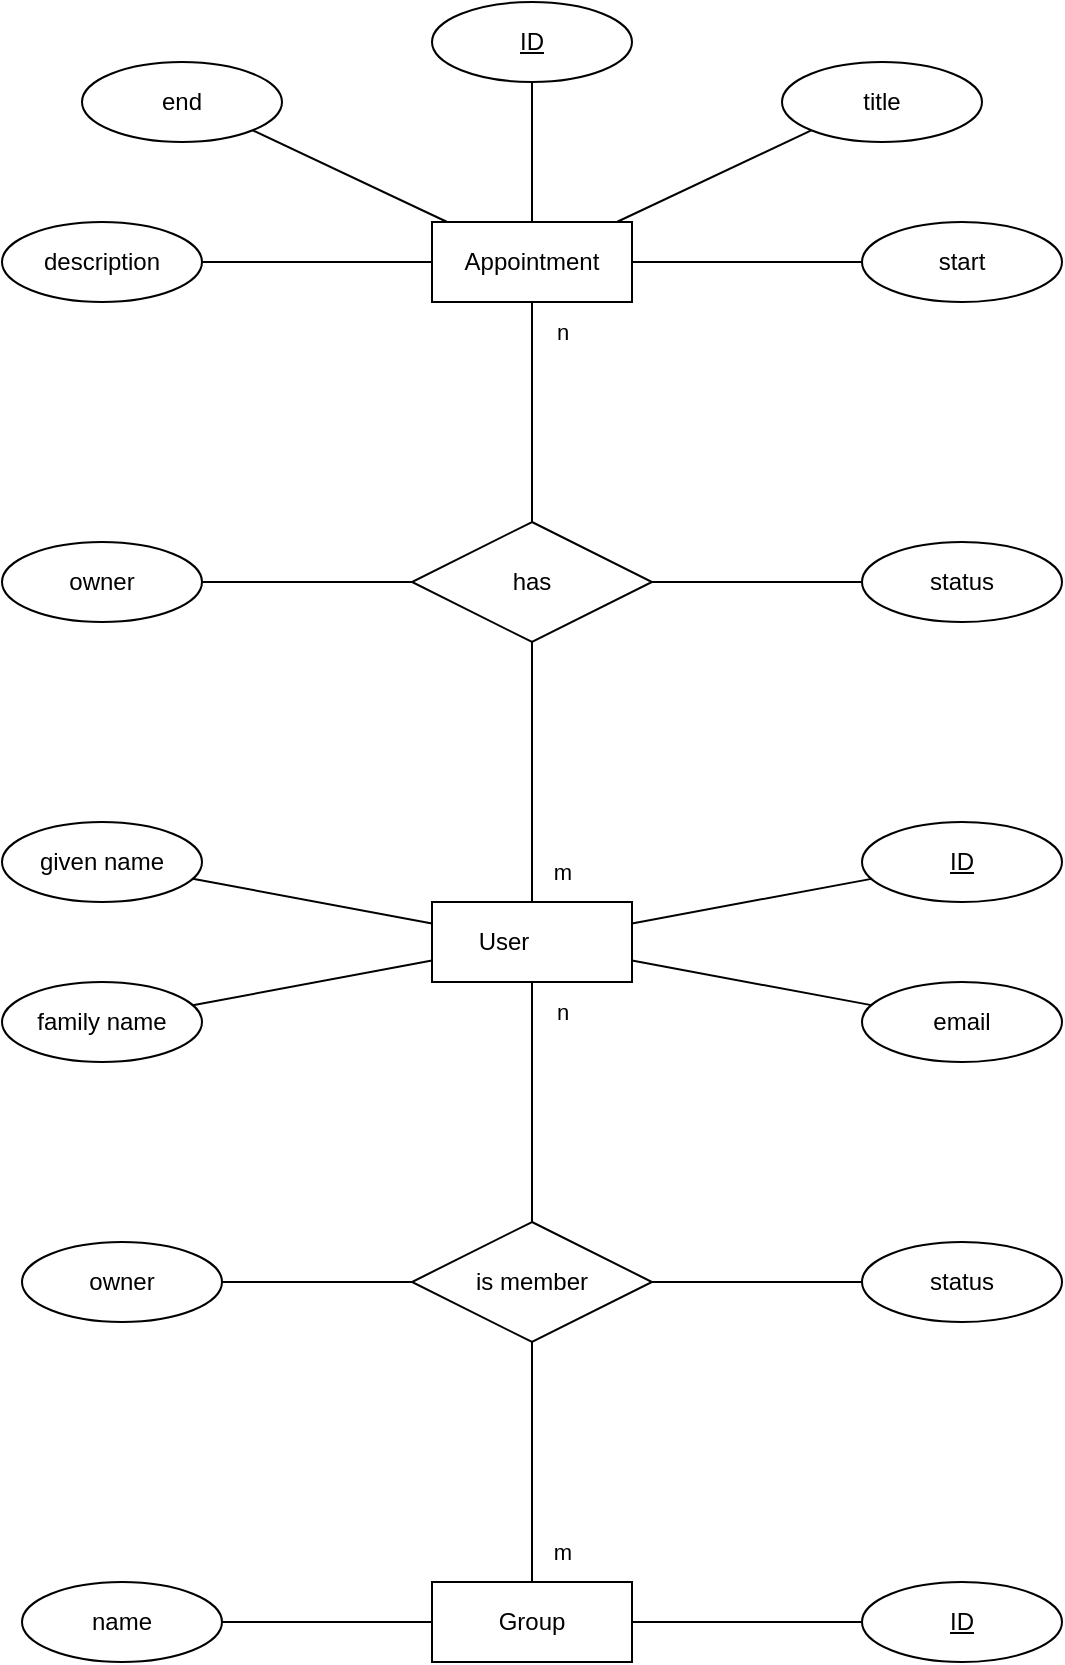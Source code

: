 <mxfile version="22.1.17" type="device">
  <diagram id="R2lEEEUBdFMjLlhIrx00" name="Page-1">
    <mxGraphModel dx="1434" dy="961" grid="1" gridSize="10" guides="1" tooltips="1" connect="1" arrows="1" fold="1" page="1" pageScale="1" pageWidth="850" pageHeight="1100" math="0" shadow="0" extFonts="Permanent Marker^https://fonts.googleapis.com/css?family=Permanent+Marker">
      <root>
        <mxCell id="0" />
        <mxCell id="1" parent="0" />
        <mxCell id="NoCKhjs10_cQO4ZBRi83-19" style="rounded=0;orthogonalLoop=1;jettySize=auto;html=1;entryX=0.5;entryY=1;entryDx=0;entryDy=0;endArrow=none;endFill=0;" edge="1" parent="1" source="NoCKhjs10_cQO4ZBRi83-1" target="NoCKhjs10_cQO4ZBRi83-17">
          <mxGeometry relative="1" as="geometry" />
        </mxCell>
        <mxCell id="NoCKhjs10_cQO4ZBRi83-21" style="edgeStyle=none;shape=connector;rounded=0;orthogonalLoop=1;jettySize=auto;html=1;labelBackgroundColor=default;strokeColor=default;align=center;verticalAlign=middle;fontFamily=Helvetica;fontSize=11;fontColor=default;startArrow=none;startFill=0;endArrow=none;endFill=0;" edge="1" parent="1" source="NoCKhjs10_cQO4ZBRi83-1" target="NoCKhjs10_cQO4ZBRi83-5">
          <mxGeometry relative="1" as="geometry" />
        </mxCell>
        <mxCell id="NoCKhjs10_cQO4ZBRi83-32" style="edgeStyle=none;shape=connector;rounded=0;orthogonalLoop=1;jettySize=auto;html=1;labelBackgroundColor=default;strokeColor=default;align=center;verticalAlign=middle;fontFamily=Helvetica;fontSize=11;fontColor=default;startArrow=none;startFill=0;endArrow=none;endFill=0;" edge="1" parent="1" source="NoCKhjs10_cQO4ZBRi83-1" target="NoCKhjs10_cQO4ZBRi83-29">
          <mxGeometry relative="1" as="geometry" />
        </mxCell>
        <mxCell id="NoCKhjs10_cQO4ZBRi83-34" style="edgeStyle=none;shape=connector;rounded=0;orthogonalLoop=1;jettySize=auto;html=1;entryX=0.5;entryY=0;entryDx=0;entryDy=0;labelBackgroundColor=default;strokeColor=default;align=center;verticalAlign=middle;fontFamily=Helvetica;fontSize=11;fontColor=default;startArrow=none;startFill=0;endArrow=none;endFill=0;" edge="1" parent="1" source="NoCKhjs10_cQO4ZBRi83-1" target="NoCKhjs10_cQO4ZBRi83-33">
          <mxGeometry relative="1" as="geometry" />
        </mxCell>
        <mxCell id="NoCKhjs10_cQO4ZBRi83-1" value="User&lt;span style=&quot;white-space: pre;&quot;&gt;&#x9;&lt;/span&gt;" style="whiteSpace=wrap;html=1;align=center;" vertex="1" parent="1">
          <mxGeometry x="375" y="460" width="100" height="40" as="geometry" />
        </mxCell>
        <mxCell id="NoCKhjs10_cQO4ZBRi83-13" style="rounded=0;orthogonalLoop=1;jettySize=auto;html=1;entryX=1;entryY=1;entryDx=0;entryDy=0;endArrow=none;endFill=0;" edge="1" parent="1" source="NoCKhjs10_cQO4ZBRi83-2" target="NoCKhjs10_cQO4ZBRi83-9">
          <mxGeometry relative="1" as="geometry" />
        </mxCell>
        <mxCell id="NoCKhjs10_cQO4ZBRi83-14" style="edgeStyle=orthogonalEdgeStyle;rounded=0;orthogonalLoop=1;jettySize=auto;html=1;entryX=0.5;entryY=1;entryDx=0;entryDy=0;endArrow=none;endFill=0;" edge="1" parent="1" source="NoCKhjs10_cQO4ZBRi83-2" target="NoCKhjs10_cQO4ZBRi83-4">
          <mxGeometry relative="1" as="geometry" />
        </mxCell>
        <mxCell id="NoCKhjs10_cQO4ZBRi83-15" style="rounded=0;orthogonalLoop=1;jettySize=auto;html=1;entryX=0;entryY=1;entryDx=0;entryDy=0;endArrow=none;endFill=0;" edge="1" parent="1" source="NoCKhjs10_cQO4ZBRi83-2" target="NoCKhjs10_cQO4ZBRi83-7">
          <mxGeometry relative="1" as="geometry" />
        </mxCell>
        <mxCell id="NoCKhjs10_cQO4ZBRi83-20" style="rounded=0;orthogonalLoop=1;jettySize=auto;html=1;startArrow=none;startFill=0;endArrow=none;endFill=0;" edge="1" parent="1" source="NoCKhjs10_cQO4ZBRi83-2" target="NoCKhjs10_cQO4ZBRi83-17">
          <mxGeometry relative="1" as="geometry" />
        </mxCell>
        <mxCell id="NoCKhjs10_cQO4ZBRi83-2" value="Appointment" style="whiteSpace=wrap;html=1;align=center;" vertex="1" parent="1">
          <mxGeometry x="375" y="120" width="100" height="40" as="geometry" />
        </mxCell>
        <mxCell id="NoCKhjs10_cQO4ZBRi83-22" style="edgeStyle=none;shape=connector;rounded=0;orthogonalLoop=1;jettySize=auto;html=1;labelBackgroundColor=default;strokeColor=default;align=center;verticalAlign=middle;fontFamily=Helvetica;fontSize=11;fontColor=default;startArrow=none;startFill=0;endArrow=none;endFill=0;" edge="1" parent="1" source="NoCKhjs10_cQO4ZBRi83-3" target="NoCKhjs10_cQO4ZBRi83-6">
          <mxGeometry relative="1" as="geometry" />
        </mxCell>
        <mxCell id="NoCKhjs10_cQO4ZBRi83-3" value="Group" style="whiteSpace=wrap;html=1;align=center;" vertex="1" parent="1">
          <mxGeometry x="375" y="800" width="100" height="40" as="geometry" />
        </mxCell>
        <mxCell id="NoCKhjs10_cQO4ZBRi83-4" value="ID" style="ellipse;whiteSpace=wrap;html=1;align=center;fontStyle=4;" vertex="1" parent="1">
          <mxGeometry x="375" y="10" width="100" height="40" as="geometry" />
        </mxCell>
        <mxCell id="NoCKhjs10_cQO4ZBRi83-5" value="ID" style="ellipse;whiteSpace=wrap;html=1;align=center;fontStyle=4;" vertex="1" parent="1">
          <mxGeometry x="590" y="420" width="100" height="40" as="geometry" />
        </mxCell>
        <mxCell id="NoCKhjs10_cQO4ZBRi83-6" value="ID" style="ellipse;whiteSpace=wrap;html=1;align=center;fontStyle=4;" vertex="1" parent="1">
          <mxGeometry x="590" y="800" width="100" height="40" as="geometry" />
        </mxCell>
        <mxCell id="NoCKhjs10_cQO4ZBRi83-7" value="title" style="ellipse;whiteSpace=wrap;html=1;align=center;" vertex="1" parent="1">
          <mxGeometry x="550" y="40" width="100" height="40" as="geometry" />
        </mxCell>
        <mxCell id="NoCKhjs10_cQO4ZBRi83-16" style="rounded=0;orthogonalLoop=1;jettySize=auto;html=1;endArrow=none;endFill=0;" edge="1" parent="1" source="NoCKhjs10_cQO4ZBRi83-8" target="NoCKhjs10_cQO4ZBRi83-2">
          <mxGeometry relative="1" as="geometry" />
        </mxCell>
        <mxCell id="NoCKhjs10_cQO4ZBRi83-8" value="start" style="ellipse;whiteSpace=wrap;html=1;align=center;" vertex="1" parent="1">
          <mxGeometry x="590" y="120" width="100" height="40" as="geometry" />
        </mxCell>
        <mxCell id="NoCKhjs10_cQO4ZBRi83-9" value="end" style="ellipse;whiteSpace=wrap;html=1;align=center;" vertex="1" parent="1">
          <mxGeometry x="200" y="40" width="100" height="40" as="geometry" />
        </mxCell>
        <mxCell id="NoCKhjs10_cQO4ZBRi83-11" style="edgeStyle=orthogonalEdgeStyle;rounded=0;orthogonalLoop=1;jettySize=auto;html=1;endArrow=none;endFill=0;" edge="1" parent="1" source="NoCKhjs10_cQO4ZBRi83-10" target="NoCKhjs10_cQO4ZBRi83-2">
          <mxGeometry relative="1" as="geometry" />
        </mxCell>
        <mxCell id="NoCKhjs10_cQO4ZBRi83-10" value="description" style="ellipse;whiteSpace=wrap;html=1;align=center;" vertex="1" parent="1">
          <mxGeometry x="160" y="120" width="100" height="40" as="geometry" />
        </mxCell>
        <mxCell id="NoCKhjs10_cQO4ZBRi83-24" style="edgeStyle=none;shape=connector;rounded=0;orthogonalLoop=1;jettySize=auto;html=1;labelBackgroundColor=default;strokeColor=default;align=center;verticalAlign=middle;fontFamily=Helvetica;fontSize=11;fontColor=default;startArrow=none;startFill=0;endArrow=none;endFill=0;" edge="1" parent="1" source="NoCKhjs10_cQO4ZBRi83-17" target="NoCKhjs10_cQO4ZBRi83-23">
          <mxGeometry relative="1" as="geometry" />
        </mxCell>
        <mxCell id="NoCKhjs10_cQO4ZBRi83-17" value="has" style="shape=rhombus;perimeter=rhombusPerimeter;whiteSpace=wrap;html=1;align=center;" vertex="1" parent="1">
          <mxGeometry x="365" y="270" width="120" height="60" as="geometry" />
        </mxCell>
        <mxCell id="NoCKhjs10_cQO4ZBRi83-23" value="status" style="ellipse;whiteSpace=wrap;html=1;align=center;" vertex="1" parent="1">
          <mxGeometry x="590" y="280" width="100" height="40" as="geometry" />
        </mxCell>
        <mxCell id="NoCKhjs10_cQO4ZBRi83-26" style="edgeStyle=none;shape=connector;rounded=0;orthogonalLoop=1;jettySize=auto;html=1;labelBackgroundColor=default;strokeColor=default;align=center;verticalAlign=middle;fontFamily=Helvetica;fontSize=11;fontColor=default;startArrow=none;startFill=0;endArrow=none;endFill=0;" edge="1" parent="1" source="NoCKhjs10_cQO4ZBRi83-25" target="NoCKhjs10_cQO4ZBRi83-17">
          <mxGeometry relative="1" as="geometry" />
        </mxCell>
        <mxCell id="NoCKhjs10_cQO4ZBRi83-25" value="owner" style="ellipse;whiteSpace=wrap;html=1;align=center;" vertex="1" parent="1">
          <mxGeometry x="160" y="280" width="100" height="40" as="geometry" />
        </mxCell>
        <mxCell id="NoCKhjs10_cQO4ZBRi83-30" style="edgeStyle=none;shape=connector;rounded=0;orthogonalLoop=1;jettySize=auto;html=1;labelBackgroundColor=default;strokeColor=default;align=center;verticalAlign=middle;fontFamily=Helvetica;fontSize=11;fontColor=default;startArrow=none;startFill=0;endArrow=none;endFill=0;" edge="1" parent="1" source="NoCKhjs10_cQO4ZBRi83-27" target="NoCKhjs10_cQO4ZBRi83-1">
          <mxGeometry relative="1" as="geometry" />
        </mxCell>
        <mxCell id="NoCKhjs10_cQO4ZBRi83-27" value="given name" style="ellipse;whiteSpace=wrap;html=1;align=center;" vertex="1" parent="1">
          <mxGeometry x="160" y="420" width="100" height="40" as="geometry" />
        </mxCell>
        <mxCell id="NoCKhjs10_cQO4ZBRi83-31" style="edgeStyle=none;shape=connector;rounded=0;orthogonalLoop=1;jettySize=auto;html=1;labelBackgroundColor=default;strokeColor=default;align=center;verticalAlign=middle;fontFamily=Helvetica;fontSize=11;fontColor=default;startArrow=none;startFill=0;endArrow=none;endFill=0;" edge="1" parent="1" source="NoCKhjs10_cQO4ZBRi83-28" target="NoCKhjs10_cQO4ZBRi83-1">
          <mxGeometry relative="1" as="geometry" />
        </mxCell>
        <mxCell id="NoCKhjs10_cQO4ZBRi83-28" value="family name" style="ellipse;whiteSpace=wrap;html=1;align=center;" vertex="1" parent="1">
          <mxGeometry x="160" y="500" width="100" height="40" as="geometry" />
        </mxCell>
        <mxCell id="NoCKhjs10_cQO4ZBRi83-29" value="email" style="ellipse;whiteSpace=wrap;html=1;align=center;" vertex="1" parent="1">
          <mxGeometry x="590" y="500" width="100" height="40" as="geometry" />
        </mxCell>
        <mxCell id="NoCKhjs10_cQO4ZBRi83-35" style="edgeStyle=none;shape=connector;rounded=0;orthogonalLoop=1;jettySize=auto;html=1;entryX=0.5;entryY=0;entryDx=0;entryDy=0;labelBackgroundColor=default;strokeColor=default;align=center;verticalAlign=middle;fontFamily=Helvetica;fontSize=11;fontColor=default;startArrow=none;startFill=0;endArrow=none;endFill=0;" edge="1" parent="1" source="NoCKhjs10_cQO4ZBRi83-33" target="NoCKhjs10_cQO4ZBRi83-3">
          <mxGeometry relative="1" as="geometry" />
        </mxCell>
        <mxCell id="NoCKhjs10_cQO4ZBRi83-39" style="edgeStyle=none;shape=connector;rounded=0;orthogonalLoop=1;jettySize=auto;html=1;labelBackgroundColor=default;strokeColor=default;align=center;verticalAlign=middle;fontFamily=Helvetica;fontSize=11;fontColor=default;startArrow=none;startFill=0;endArrow=none;endFill=0;" edge="1" parent="1" source="NoCKhjs10_cQO4ZBRi83-33" target="NoCKhjs10_cQO4ZBRi83-38">
          <mxGeometry relative="1" as="geometry" />
        </mxCell>
        <mxCell id="NoCKhjs10_cQO4ZBRi83-33" value="is member" style="shape=rhombus;perimeter=rhombusPerimeter;whiteSpace=wrap;html=1;align=center;" vertex="1" parent="1">
          <mxGeometry x="365" y="620" width="120" height="60" as="geometry" />
        </mxCell>
        <mxCell id="NoCKhjs10_cQO4ZBRi83-37" style="edgeStyle=none;shape=connector;rounded=0;orthogonalLoop=1;jettySize=auto;html=1;labelBackgroundColor=default;strokeColor=default;align=center;verticalAlign=middle;fontFamily=Helvetica;fontSize=11;fontColor=default;startArrow=none;startFill=0;endArrow=none;endFill=0;" edge="1" parent="1" source="NoCKhjs10_cQO4ZBRi83-36" target="NoCKhjs10_cQO4ZBRi83-3">
          <mxGeometry relative="1" as="geometry" />
        </mxCell>
        <mxCell id="NoCKhjs10_cQO4ZBRi83-36" value="name" style="ellipse;whiteSpace=wrap;html=1;align=center;" vertex="1" parent="1">
          <mxGeometry x="170" y="800" width="100" height="40" as="geometry" />
        </mxCell>
        <mxCell id="NoCKhjs10_cQO4ZBRi83-38" value="status" style="ellipse;whiteSpace=wrap;html=1;align=center;" vertex="1" parent="1">
          <mxGeometry x="590" y="630" width="100" height="40" as="geometry" />
        </mxCell>
        <mxCell id="NoCKhjs10_cQO4ZBRi83-41" style="edgeStyle=none;shape=connector;rounded=0;orthogonalLoop=1;jettySize=auto;html=1;labelBackgroundColor=default;strokeColor=default;align=center;verticalAlign=middle;fontFamily=Helvetica;fontSize=11;fontColor=default;startArrow=none;startFill=0;endArrow=none;endFill=0;" edge="1" parent="1" source="NoCKhjs10_cQO4ZBRi83-40" target="NoCKhjs10_cQO4ZBRi83-33">
          <mxGeometry relative="1" as="geometry" />
        </mxCell>
        <mxCell id="NoCKhjs10_cQO4ZBRi83-40" value="owner" style="ellipse;whiteSpace=wrap;html=1;align=center;" vertex="1" parent="1">
          <mxGeometry x="170" y="630" width="100" height="40" as="geometry" />
        </mxCell>
        <mxCell id="NoCKhjs10_cQO4ZBRi83-44" value="n" style="text;html=1;align=center;verticalAlign=middle;resizable=0;points=[];autosize=1;strokeColor=none;fillColor=none;fontSize=11;fontFamily=Helvetica;fontColor=default;" vertex="1" parent="1">
          <mxGeometry x="425" y="500" width="30" height="30" as="geometry" />
        </mxCell>
        <mxCell id="NoCKhjs10_cQO4ZBRi83-46" value="m" style="text;html=1;align=center;verticalAlign=middle;resizable=0;points=[];autosize=1;strokeColor=none;fillColor=none;fontSize=11;fontFamily=Helvetica;fontColor=default;" vertex="1" parent="1">
          <mxGeometry x="425" y="770" width="30" height="30" as="geometry" />
        </mxCell>
        <mxCell id="NoCKhjs10_cQO4ZBRi83-47" value="m" style="text;html=1;align=center;verticalAlign=middle;resizable=0;points=[];autosize=1;strokeColor=none;fillColor=none;fontSize=11;fontFamily=Helvetica;fontColor=default;" vertex="1" parent="1">
          <mxGeometry x="425" y="430" width="30" height="30" as="geometry" />
        </mxCell>
        <mxCell id="NoCKhjs10_cQO4ZBRi83-48" value="n" style="text;html=1;align=center;verticalAlign=middle;resizable=0;points=[];autosize=1;strokeColor=none;fillColor=none;fontSize=11;fontFamily=Helvetica;fontColor=default;" vertex="1" parent="1">
          <mxGeometry x="425" y="160" width="30" height="30" as="geometry" />
        </mxCell>
      </root>
    </mxGraphModel>
  </diagram>
</mxfile>
